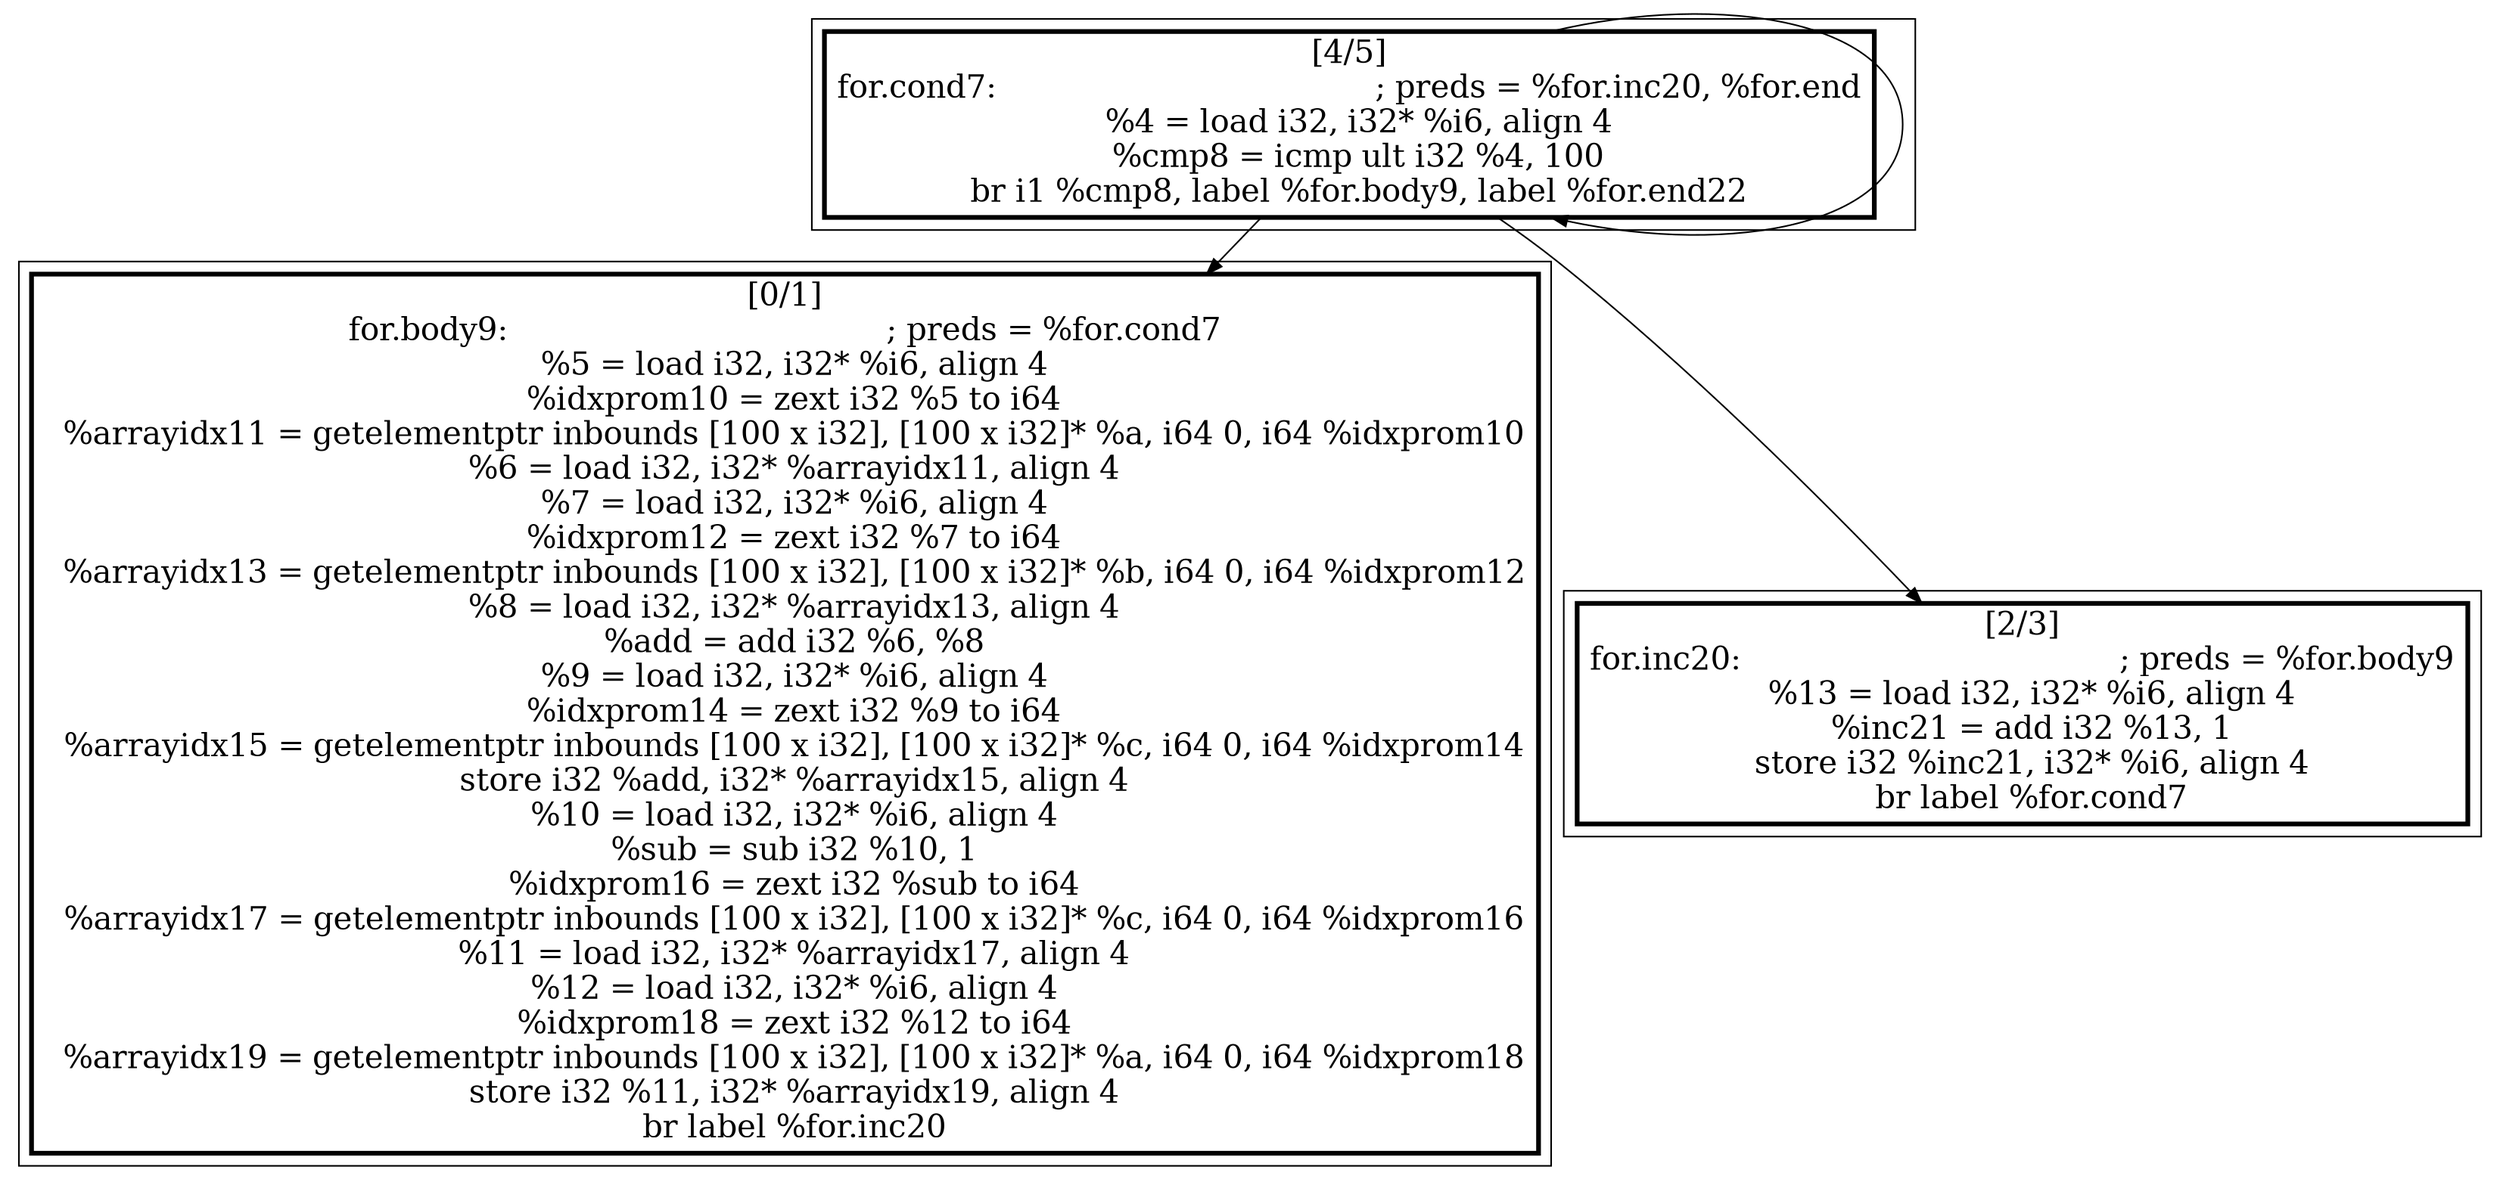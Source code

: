 
digraph G {



node73->node72 [ ]
node73->node73 [ ]
node73->node74 [ ]


subgraph cluster2 {


node74 [penwidth=3.0,fontsize=20,shape=rectangle,label="[2/3]
for.inc20:                                        ; preds = %for.body9
  %13 = load i32, i32* %i6, align 4
  %inc21 = add i32 %13, 1
  store i32 %inc21, i32* %i6, align 4
  br label %for.cond7
" ]



}

subgraph cluster0 {


node72 [penwidth=3.0,fontsize=20,shape=rectangle,label="[0/1]
for.body9:                                        ; preds = %for.cond7
  %5 = load i32, i32* %i6, align 4
  %idxprom10 = zext i32 %5 to i64
  %arrayidx11 = getelementptr inbounds [100 x i32], [100 x i32]* %a, i64 0, i64 %idxprom10
  %6 = load i32, i32* %arrayidx11, align 4
  %7 = load i32, i32* %i6, align 4
  %idxprom12 = zext i32 %7 to i64
  %arrayidx13 = getelementptr inbounds [100 x i32], [100 x i32]* %b, i64 0, i64 %idxprom12
  %8 = load i32, i32* %arrayidx13, align 4
  %add = add i32 %6, %8
  %9 = load i32, i32* %i6, align 4
  %idxprom14 = zext i32 %9 to i64
  %arrayidx15 = getelementptr inbounds [100 x i32], [100 x i32]* %c, i64 0, i64 %idxprom14
  store i32 %add, i32* %arrayidx15, align 4
  %10 = load i32, i32* %i6, align 4
  %sub = sub i32 %10, 1
  %idxprom16 = zext i32 %sub to i64
  %arrayidx17 = getelementptr inbounds [100 x i32], [100 x i32]* %c, i64 0, i64 %idxprom16
  %11 = load i32, i32* %arrayidx17, align 4
  %12 = load i32, i32* %i6, align 4
  %idxprom18 = zext i32 %12 to i64
  %arrayidx19 = getelementptr inbounds [100 x i32], [100 x i32]* %a, i64 0, i64 %idxprom18
  store i32 %11, i32* %arrayidx19, align 4
  br label %for.inc20
" ]



}

subgraph cluster1 {


node73 [penwidth=3.0,fontsize=20,shape=rectangle,label="[4/5]
for.cond7:                                        ; preds = %for.inc20, %for.end
  %4 = load i32, i32* %i6, align 4
  %cmp8 = icmp ult i32 %4, 100
  br i1 %cmp8, label %for.body9, label %for.end22
" ]



}

}
